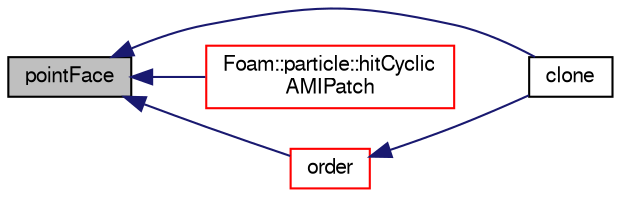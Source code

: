 digraph "pointFace"
{
  bgcolor="transparent";
  edge [fontname="FreeSans",fontsize="10",labelfontname="FreeSans",labelfontsize="10"];
  node [fontname="FreeSans",fontsize="10",shape=record];
  rankdir="LR";
  Node1158 [label="pointFace",height=0.2,width=0.4,color="black", fillcolor="grey75", style="filled", fontcolor="black"];
  Node1158 -> Node1159 [dir="back",color="midnightblue",fontsize="10",style="solid",fontname="FreeSans"];
  Node1159 [label="clone",height=0.2,width=0.4,color="black",URL="$a24946.html#afff6d4f7511147e0c8a4b8a5448296ec",tooltip="Construct and return a clone, resetting the face list. "];
  Node1158 -> Node1160 [dir="back",color="midnightblue",fontsize="10",style="solid",fontname="FreeSans"];
  Node1160 [label="Foam::particle::hitCyclic\lAMIPatch",height=0.2,width=0.4,color="red",URL="$a23586.html#abaea6c8eb54b7d822b150b9aef01f181",tooltip="Overridable function to handle the particle hitting a cyclicAMIPatch. "];
  Node1158 -> Node1167 [dir="back",color="midnightblue",fontsize="10",style="solid",fontname="FreeSans"];
  Node1167 [label="order",height=0.2,width=0.4,color="red",URL="$a24946.html#aa9533329384a73e819a040bcde1b4b3d",tooltip="Return new ordering for primitivePatch. "];
  Node1167 -> Node1159 [dir="back",color="midnightblue",fontsize="10",style="solid",fontname="FreeSans"];
}
